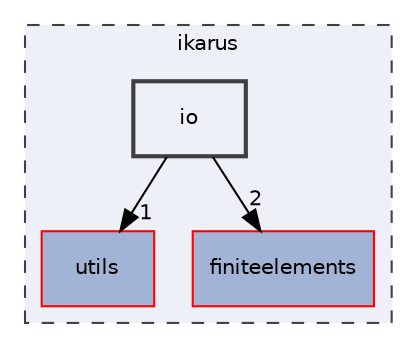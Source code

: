digraph "io"
{
 // LATEX_PDF_SIZE
  edge [fontname="Helvetica",fontsize="10",labelfontname="Helvetica",labelfontsize="10"];
  node [fontname="Helvetica",fontsize="10",shape=record];
  compound=true
  subgraph clusterdir_5bec9ec6c6b8ab3f2f9d60d2ff21ed81 {
    graph [ bgcolor="#edf0f7", pencolor="grey25", style="filled,dashed,", label="ikarus", fontname="Helvetica", fontsize="10", URL="dir_5bec9ec6c6b8ab3f2f9d60d2ff21ed81.html"]
  dir_36505a9bfb81f81ed7a4e794d4cf597e [shape=box, label="utils", style="filled,", fillcolor="#a2b4d6", color="red", URL="dir_36505a9bfb81f81ed7a4e794d4cf597e.html"];
  dir_f5e28093cb075fb92f2345f7d8607df6 [shape=box, label="finiteelements", style="filled,", fillcolor="#a2b4d6", color="red", URL="dir_f5e28093cb075fb92f2345f7d8607df6.html"];
  dir_cd0257e5a0a5e21e0bd17a30fdd07a18 [shape=box, label="io", style="filled,bold,", fillcolor="#edf0f7", color="grey25", URL="dir_cd0257e5a0a5e21e0bd17a30fdd07a18.html"];
  }
  dir_cd0257e5a0a5e21e0bd17a30fdd07a18->dir_36505a9bfb81f81ed7a4e794d4cf597e [headlabel="1", labeldistance=1.5 headhref="dir_000015_000027.html"];
  dir_cd0257e5a0a5e21e0bd17a30fdd07a18->dir_f5e28093cb075fb92f2345f7d8607df6 [headlabel="2", labeldistance=1.5 headhref="dir_000015_000011.html"];
}
